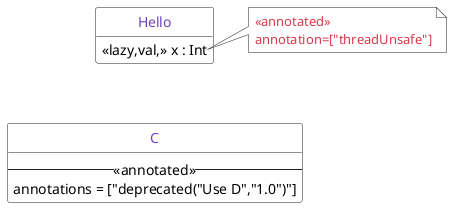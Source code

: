 @startuml

class Hello {
    <<lazy,val,>> x : Int 
}

class C {
    --<<annotated>>--
    annotations = ["deprecated("Use D","1.0")"]
}

note right of Hello::x
  <<annotated>> 
  annotation=["threadUnsafe"]
end note 

Hello -[hidden]down- C 

hide circle 
hide methods

skinparam defaultFontName Source Code Pro

skinparam ClassStereotypeFontColor #1b1f23

skinparam class {
    BackgroundColor White
    BorderColor #1b1f23
    ArrowColor #1b1f23
    FontColor #6f42c1
}

skinparam note {
    BackgroundColor White
    BorderColor #1b1f23
    ArrowColor #1b1f23
    FontColor #d73a49
}


skinparam stereotype {
    FontColor #d73a49
}
@enduml